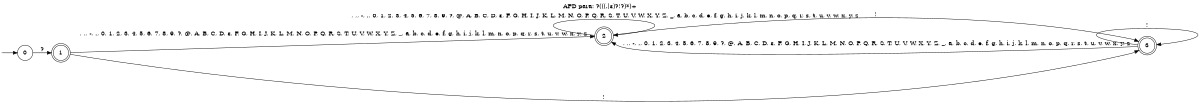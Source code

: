 digraph automata {
    rankdir=LR;
    size="8,5";
    label="AFD para: \?(((.|ε)?!?)*)+";
    labelloc="t";
    node [shape = circle];

    node [shape = doublecircle]; "1" "2" "3";

    node [shape = circle];
    start [shape=point, width=0];
    start -> "0";

    "0" -> "1" [label="?"];
    "1" -> "2" [label=" , ,, -, ., 0, 1, 2, 3, 4, 5, 6, 7, 8, 9, ?, @, A, B, C, D, ε, F, G, H, I, J, K, L, M, N, O, P, Q, R, S, T, U, V, W, X, Y, Z, _, a, b, c, d, e, f, g, h, i, j, k, l, m, n, o, p, q, r, s, t, u, v, w, x, y, z"];
    "1" -> "3" [label="!"];
    "2" -> "2" [label=" , ,, -, ., 0, 1, 2, 3, 4, 5, 6, 7, 8, 9, ?, @, A, B, C, D, ε, F, G, H, I, J, K, L, M, N, O, P, Q, R, S, T, U, V, W, X, Y, Z, _, a, b, c, d, e, f, g, h, i, j, k, l, m, n, o, p, q, r, s, t, u, v, w, x, y, z"];
    "2" -> "3" [label="!"];
    "3" -> "2" [label=" , ,, -, ., 0, 1, 2, 3, 4, 5, 6, 7, 8, 9, ?, @, A, B, C, D, ε, F, G, H, I, J, K, L, M, N, O, P, Q, R, S, T, U, V, W, X, Y, Z, _, a, b, c, d, e, f, g, h, i, j, k, l, m, n, o, p, q, r, s, t, u, v, w, x, y, z"];
    "3" -> "3" [label="!"];
}
